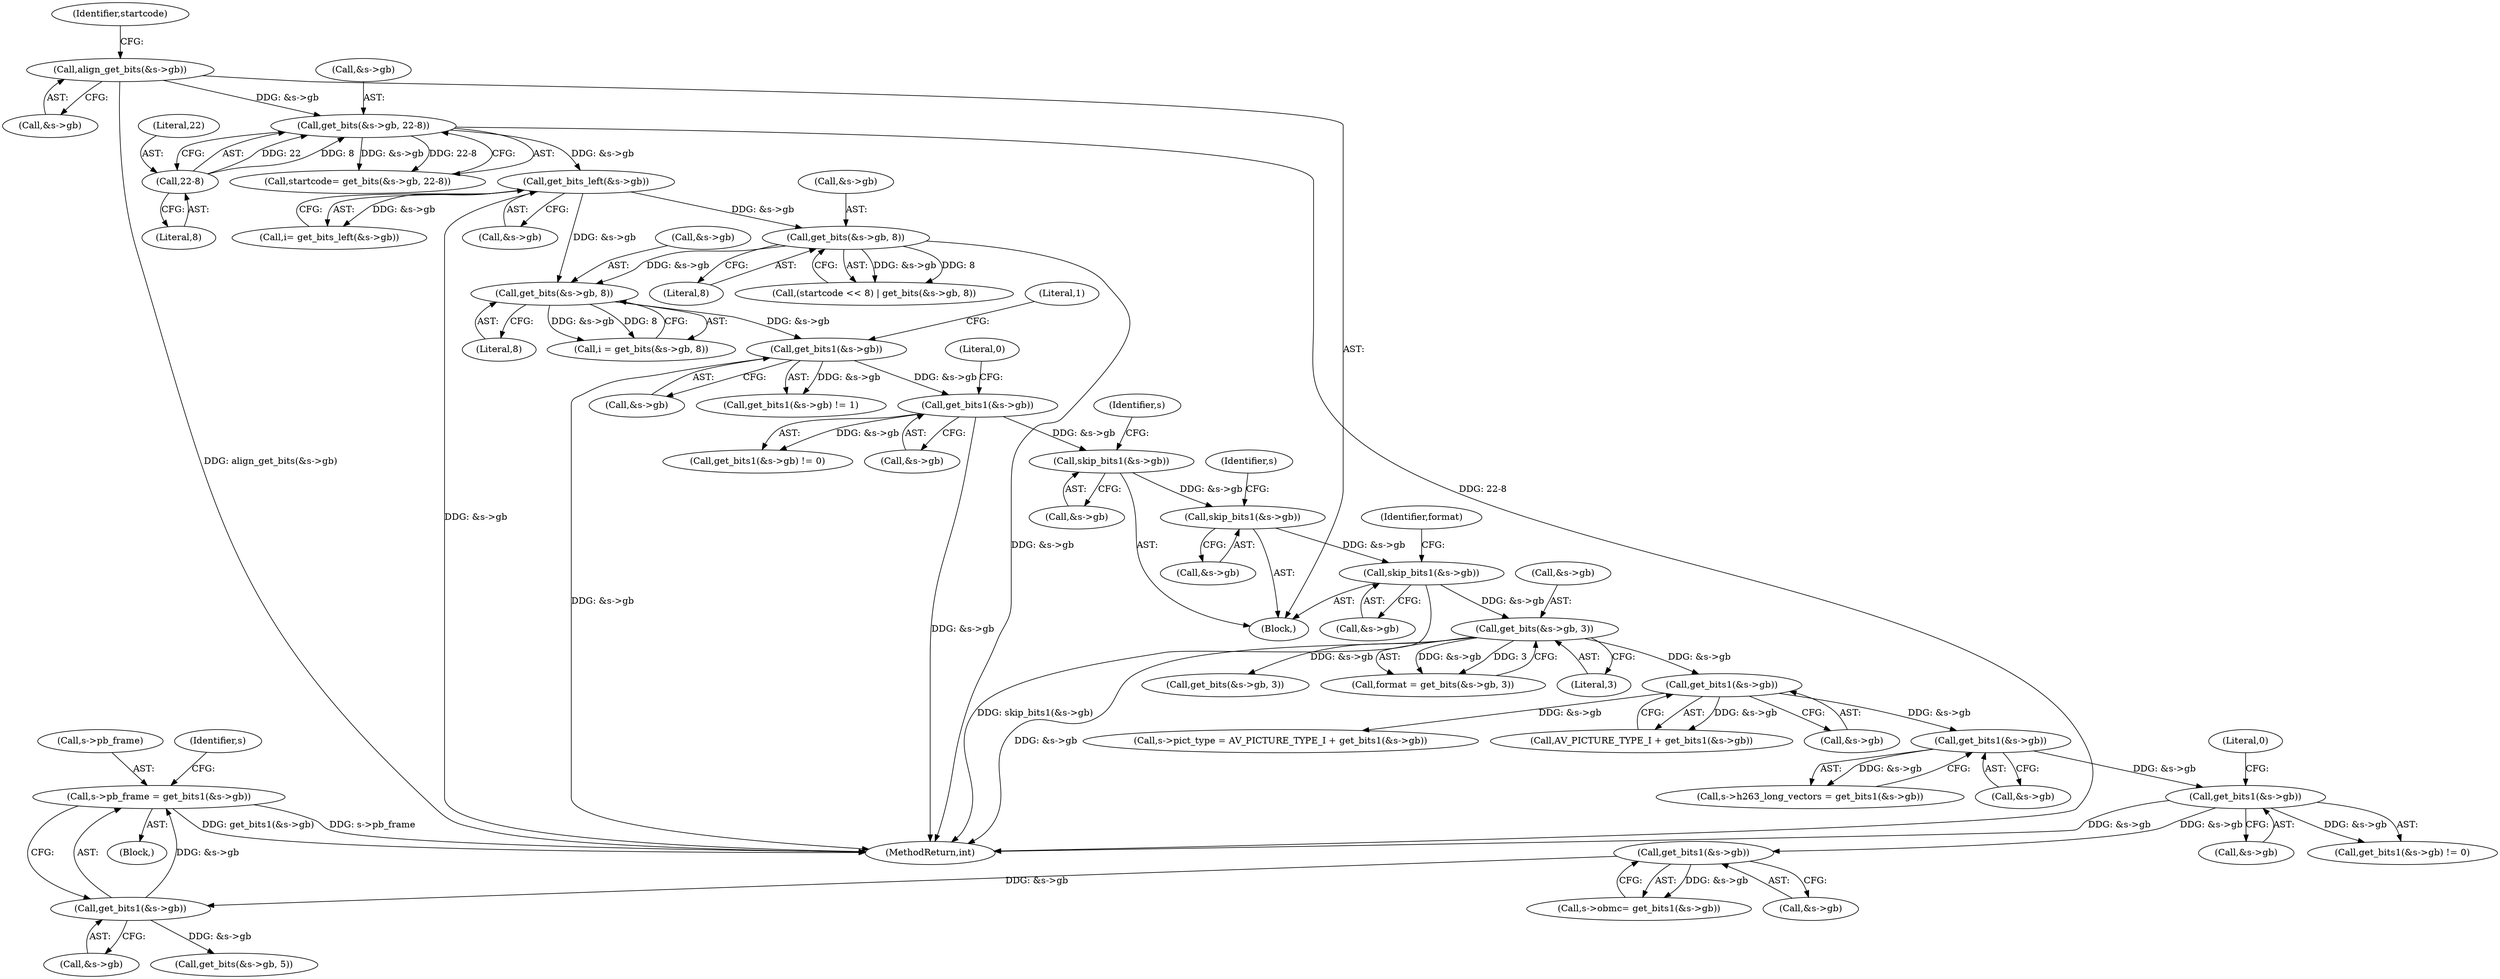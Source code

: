 digraph "0_libav_0a49a62f998747cfa564d98d36a459fe70d3299b@pointer" {
"1000390" [label="(Call,s->pb_frame = get_bits1(&s->gb))"];
"1000394" [label="(Call,get_bits1(&s->gb))"];
"1000374" [label="(Call,get_bits1(&s->gb))"];
"1000354" [label="(Call,get_bits1(&s->gb))"];
"1000347" [label="(Call,get_bits1(&s->gb))"];
"1000338" [label="(Call,get_bits1(&s->gb))"];
"1000292" [label="(Call,get_bits(&s->gb, 3))"];
"1000285" [label="(Call,skip_bits1(&s->gb))"];
"1000280" [label="(Call,skip_bits1(&s->gb))"];
"1000275" [label="(Call,skip_bits1(&s->gb))"];
"1000259" [label="(Call,get_bits1(&s->gb))"];
"1000241" [label="(Call,get_bits1(&s->gb))"];
"1000207" [label="(Call,get_bits(&s->gb, 8))"];
"1000179" [label="(Call,get_bits(&s->gb, 8))"];
"1000160" [label="(Call,get_bits_left(&s->gb))"];
"1000149" [label="(Call,get_bits(&s->gb, 22-8))"];
"1000142" [label="(Call,align_get_bits(&s->gb))"];
"1000154" [label="(Call,22-8)"];
"1000347" [label="(Call,get_bits1(&s->gb))"];
"1000150" [label="(Call,&s->gb)"];
"1000288" [label="(Identifier,s)"];
"1000283" [label="(Identifier,s)"];
"1000149" [label="(Call,get_bits(&s->gb, 22-8))"];
"1000258" [label="(Call,get_bits1(&s->gb) != 0)"];
"1000339" [label="(Call,&s->gb)"];
"1000160" [label="(Call,get_bits_left(&s->gb))"];
"1000147" [label="(Call,startcode= get_bits(&s->gb, 22-8))"];
"1000291" [label="(Identifier,format)"];
"1000394" [label="(Call,get_bits1(&s->gb))"];
"1000375" [label="(Call,&s->gb)"];
"1000156" [label="(Literal,8)"];
"1000401" [label="(Identifier,s)"];
"1000184" [label="(Literal,8)"];
"1000306" [label="(Block,)"];
"1000208" [label="(Call,&s->gb)"];
"1000353" [label="(Call,get_bits1(&s->gb) != 0)"];
"1000370" [label="(Call,s->obmc= get_bits1(&s->gb))"];
"1000440" [label="(Call,get_bits(&s->gb, 3))"];
"1000180" [label="(Call,&s->gb)"];
"1000241" [label="(Call,get_bits1(&s->gb))"];
"1000332" [label="(Call,s->pict_type = AV_PICTURE_TYPE_I + get_bits1(&s->gb))"];
"1000276" [label="(Call,&s->gb)"];
"1000175" [label="(Call,(startcode << 8) | get_bits(&s->gb, 8))"];
"1000355" [label="(Call,&s->gb)"];
"1000374" [label="(Call,get_bits1(&s->gb))"];
"1000212" [label="(Literal,8)"];
"1000292" [label="(Call,get_bits(&s->gb, 3))"];
"1000275" [label="(Call,skip_bits1(&s->gb))"];
"1000242" [label="(Call,&s->gb)"];
"1000395" [label="(Call,&s->gb)"];
"1000264" [label="(Literal,0)"];
"1000161" [label="(Call,&s->gb)"];
"1000343" [label="(Call,s->h263_long_vectors = get_bits1(&s->gb))"];
"1000336" [label="(Call,AV_PICTURE_TYPE_I + get_bits1(&s->gb))"];
"1000143" [label="(Call,&s->gb)"];
"1000391" [label="(Call,s->pb_frame)"];
"1000390" [label="(Call,s->pb_frame = get_bits1(&s->gb))"];
"1001092" [label="(MethodReturn,int)"];
"1000407" [label="(Call,get_bits(&s->gb, 5))"];
"1000297" [label="(Literal,3)"];
"1000136" [label="(Block,)"];
"1000286" [label="(Call,&s->gb)"];
"1000260" [label="(Call,&s->gb)"];
"1000293" [label="(Call,&s->gb)"];
"1000359" [label="(Literal,0)"];
"1000148" [label="(Identifier,startcode)"];
"1000338" [label="(Call,get_bits1(&s->gb))"];
"1000155" [label="(Literal,22)"];
"1000158" [label="(Call,i= get_bits_left(&s->gb))"];
"1000179" [label="(Call,get_bits(&s->gb, 8))"];
"1000354" [label="(Call,get_bits1(&s->gb))"];
"1000259" [label="(Call,get_bits1(&s->gb))"];
"1000246" [label="(Literal,1)"];
"1000240" [label="(Call,get_bits1(&s->gb) != 1)"];
"1000154" [label="(Call,22-8)"];
"1000348" [label="(Call,&s->gb)"];
"1000142" [label="(Call,align_get_bits(&s->gb))"];
"1000205" [label="(Call,i = get_bits(&s->gb, 8))"];
"1000280" [label="(Call,skip_bits1(&s->gb))"];
"1000281" [label="(Call,&s->gb)"];
"1000290" [label="(Call,format = get_bits(&s->gb, 3))"];
"1000285" [label="(Call,skip_bits1(&s->gb))"];
"1000207" [label="(Call,get_bits(&s->gb, 8))"];
"1000390" -> "1000306"  [label="AST: "];
"1000390" -> "1000394"  [label="CFG: "];
"1000391" -> "1000390"  [label="AST: "];
"1000394" -> "1000390"  [label="AST: "];
"1000401" -> "1000390"  [label="CFG: "];
"1000390" -> "1001092"  [label="DDG: get_bits1(&s->gb)"];
"1000390" -> "1001092"  [label="DDG: s->pb_frame"];
"1000394" -> "1000390"  [label="DDG: &s->gb"];
"1000394" -> "1000395"  [label="CFG: "];
"1000395" -> "1000394"  [label="AST: "];
"1000374" -> "1000394"  [label="DDG: &s->gb"];
"1000394" -> "1000407"  [label="DDG: &s->gb"];
"1000374" -> "1000370"  [label="AST: "];
"1000374" -> "1000375"  [label="CFG: "];
"1000375" -> "1000374"  [label="AST: "];
"1000370" -> "1000374"  [label="CFG: "];
"1000374" -> "1000370"  [label="DDG: &s->gb"];
"1000354" -> "1000374"  [label="DDG: &s->gb"];
"1000354" -> "1000353"  [label="AST: "];
"1000354" -> "1000355"  [label="CFG: "];
"1000355" -> "1000354"  [label="AST: "];
"1000359" -> "1000354"  [label="CFG: "];
"1000354" -> "1001092"  [label="DDG: &s->gb"];
"1000354" -> "1000353"  [label="DDG: &s->gb"];
"1000347" -> "1000354"  [label="DDG: &s->gb"];
"1000347" -> "1000343"  [label="AST: "];
"1000347" -> "1000348"  [label="CFG: "];
"1000348" -> "1000347"  [label="AST: "];
"1000343" -> "1000347"  [label="CFG: "];
"1000347" -> "1000343"  [label="DDG: &s->gb"];
"1000338" -> "1000347"  [label="DDG: &s->gb"];
"1000338" -> "1000336"  [label="AST: "];
"1000338" -> "1000339"  [label="CFG: "];
"1000339" -> "1000338"  [label="AST: "];
"1000336" -> "1000338"  [label="CFG: "];
"1000338" -> "1000332"  [label="DDG: &s->gb"];
"1000338" -> "1000336"  [label="DDG: &s->gb"];
"1000292" -> "1000338"  [label="DDG: &s->gb"];
"1000292" -> "1000290"  [label="AST: "];
"1000292" -> "1000297"  [label="CFG: "];
"1000293" -> "1000292"  [label="AST: "];
"1000297" -> "1000292"  [label="AST: "];
"1000290" -> "1000292"  [label="CFG: "];
"1000292" -> "1001092"  [label="DDG: &s->gb"];
"1000292" -> "1000290"  [label="DDG: &s->gb"];
"1000292" -> "1000290"  [label="DDG: 3"];
"1000285" -> "1000292"  [label="DDG: &s->gb"];
"1000292" -> "1000440"  [label="DDG: &s->gb"];
"1000285" -> "1000136"  [label="AST: "];
"1000285" -> "1000286"  [label="CFG: "];
"1000286" -> "1000285"  [label="AST: "];
"1000291" -> "1000285"  [label="CFG: "];
"1000285" -> "1001092"  [label="DDG: skip_bits1(&s->gb)"];
"1000280" -> "1000285"  [label="DDG: &s->gb"];
"1000280" -> "1000136"  [label="AST: "];
"1000280" -> "1000281"  [label="CFG: "];
"1000281" -> "1000280"  [label="AST: "];
"1000288" -> "1000280"  [label="CFG: "];
"1000275" -> "1000280"  [label="DDG: &s->gb"];
"1000275" -> "1000136"  [label="AST: "];
"1000275" -> "1000276"  [label="CFG: "];
"1000276" -> "1000275"  [label="AST: "];
"1000283" -> "1000275"  [label="CFG: "];
"1000259" -> "1000275"  [label="DDG: &s->gb"];
"1000259" -> "1000258"  [label="AST: "];
"1000259" -> "1000260"  [label="CFG: "];
"1000260" -> "1000259"  [label="AST: "];
"1000264" -> "1000259"  [label="CFG: "];
"1000259" -> "1001092"  [label="DDG: &s->gb"];
"1000259" -> "1000258"  [label="DDG: &s->gb"];
"1000241" -> "1000259"  [label="DDG: &s->gb"];
"1000241" -> "1000240"  [label="AST: "];
"1000241" -> "1000242"  [label="CFG: "];
"1000242" -> "1000241"  [label="AST: "];
"1000246" -> "1000241"  [label="CFG: "];
"1000241" -> "1001092"  [label="DDG: &s->gb"];
"1000241" -> "1000240"  [label="DDG: &s->gb"];
"1000207" -> "1000241"  [label="DDG: &s->gb"];
"1000207" -> "1000205"  [label="AST: "];
"1000207" -> "1000212"  [label="CFG: "];
"1000208" -> "1000207"  [label="AST: "];
"1000212" -> "1000207"  [label="AST: "];
"1000205" -> "1000207"  [label="CFG: "];
"1000207" -> "1000205"  [label="DDG: &s->gb"];
"1000207" -> "1000205"  [label="DDG: 8"];
"1000179" -> "1000207"  [label="DDG: &s->gb"];
"1000160" -> "1000207"  [label="DDG: &s->gb"];
"1000179" -> "1000175"  [label="AST: "];
"1000179" -> "1000184"  [label="CFG: "];
"1000180" -> "1000179"  [label="AST: "];
"1000184" -> "1000179"  [label="AST: "];
"1000175" -> "1000179"  [label="CFG: "];
"1000179" -> "1001092"  [label="DDG: &s->gb"];
"1000179" -> "1000175"  [label="DDG: &s->gb"];
"1000179" -> "1000175"  [label="DDG: 8"];
"1000160" -> "1000179"  [label="DDG: &s->gb"];
"1000160" -> "1000158"  [label="AST: "];
"1000160" -> "1000161"  [label="CFG: "];
"1000161" -> "1000160"  [label="AST: "];
"1000158" -> "1000160"  [label="CFG: "];
"1000160" -> "1001092"  [label="DDG: &s->gb"];
"1000160" -> "1000158"  [label="DDG: &s->gb"];
"1000149" -> "1000160"  [label="DDG: &s->gb"];
"1000149" -> "1000147"  [label="AST: "];
"1000149" -> "1000154"  [label="CFG: "];
"1000150" -> "1000149"  [label="AST: "];
"1000154" -> "1000149"  [label="AST: "];
"1000147" -> "1000149"  [label="CFG: "];
"1000149" -> "1001092"  [label="DDG: 22-8"];
"1000149" -> "1000147"  [label="DDG: &s->gb"];
"1000149" -> "1000147"  [label="DDG: 22-8"];
"1000142" -> "1000149"  [label="DDG: &s->gb"];
"1000154" -> "1000149"  [label="DDG: 22"];
"1000154" -> "1000149"  [label="DDG: 8"];
"1000142" -> "1000136"  [label="AST: "];
"1000142" -> "1000143"  [label="CFG: "];
"1000143" -> "1000142"  [label="AST: "];
"1000148" -> "1000142"  [label="CFG: "];
"1000142" -> "1001092"  [label="DDG: align_get_bits(&s->gb)"];
"1000154" -> "1000156"  [label="CFG: "];
"1000155" -> "1000154"  [label="AST: "];
"1000156" -> "1000154"  [label="AST: "];
}
